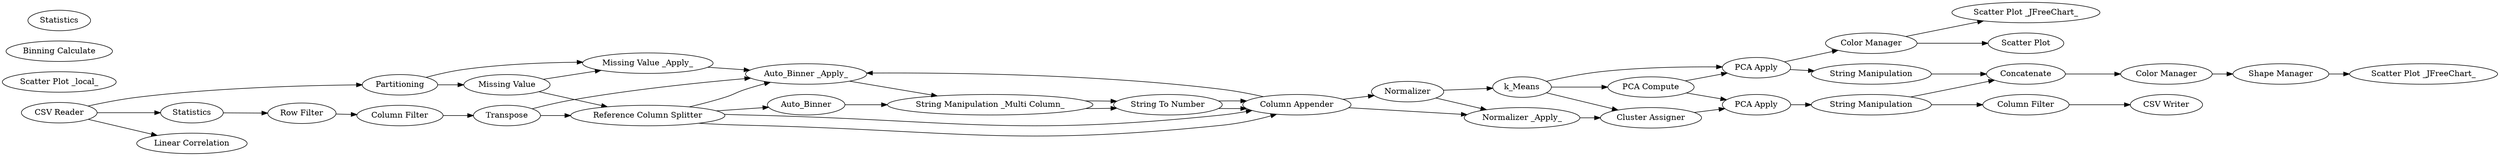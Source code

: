 digraph {
	18 [label="CSV Reader"]
	19 [label=Partitioning]
	21 [label="Missing Value"]
	22 [label="Missing Value _Apply_"]
	2 [label=Statistics]
	24 [label="Row Filter"]
	29 [label="Column Filter"]
	30 [label=Transpose]
	44 [label=k_Means]
	45 [label=Normalizer]
	46 [label="Color Manager"]
	47 [label="PCA Apply"]
	48 [label="PCA Compute"]
	20 [label="Scatter Plot _local_"]
	25 [label="Binning Calculate"]
	51 [label=Statistics]
	52 [label="Linear Correlation"]
	26 [label=Auto_Binner]
	28 [label="Reference Column Splitter"]
	31 [label="Column Appender"]
	33 [label="String Manipulation _Multi Column_"]
	34 [label="String To Number"]
	55 [label="Normalizer _Apply_"]
	28 [label="Reference Column Splitter"]
	31 [label="Column Appender"]
	33 [label="String Manipulation _Multi Column_"]
	34 [label="String To Number"]
	53 [label="Auto_Binner _Apply_"]
	57 [label="PCA Apply"]
	58 [label="Cluster Assigner"]
	59 [label="String Manipulation"]
	60 [label="String Manipulation"]
	61 [label=Concatenate]
	64 [label="Shape Manager"]
	65 [label="Color Manager"]
	67 [label="Scatter Plot _JFreeChart_"]
	68 [label="Scatter Plot _JFreeChart_"]
	69 [label="Scatter Plot"]
	70 [label="Column Filter"]
	71 [label="CSV Writer"]
	2 -> 24
	24 -> 29
	29 -> 30
	26 -> 33
	28 -> 31
	28 -> 26
	33 -> 34
	34 -> 31
	28 -> 31
	28 -> 53
	33 -> 34
	34 -> 31
	53 -> 33
	18 -> 19
	18 -> 2
	18 -> 52
	19 -> 21
	19 -> 22
	21 -> 22
	21 -> 28
	22 -> 53
	30 -> 28
	30 -> 53
	44 -> 48
	44 -> 47
	44 -> 58
	45 -> 44
	45 -> 55
	46 -> 68
	46 -> 69
	47 -> 46
	47 -> 60
	48 -> 47
	48 -> 57
	31 -> 45
	31 -> 53
	55 -> 58
	31 -> 55
	57 -> 59
	58 -> 57
	59 -> 61
	59 -> 70
	60 -> 61
	61 -> 65
	64 -> 67
	65 -> 64
	70 -> 71
	rankdir=LR
}

